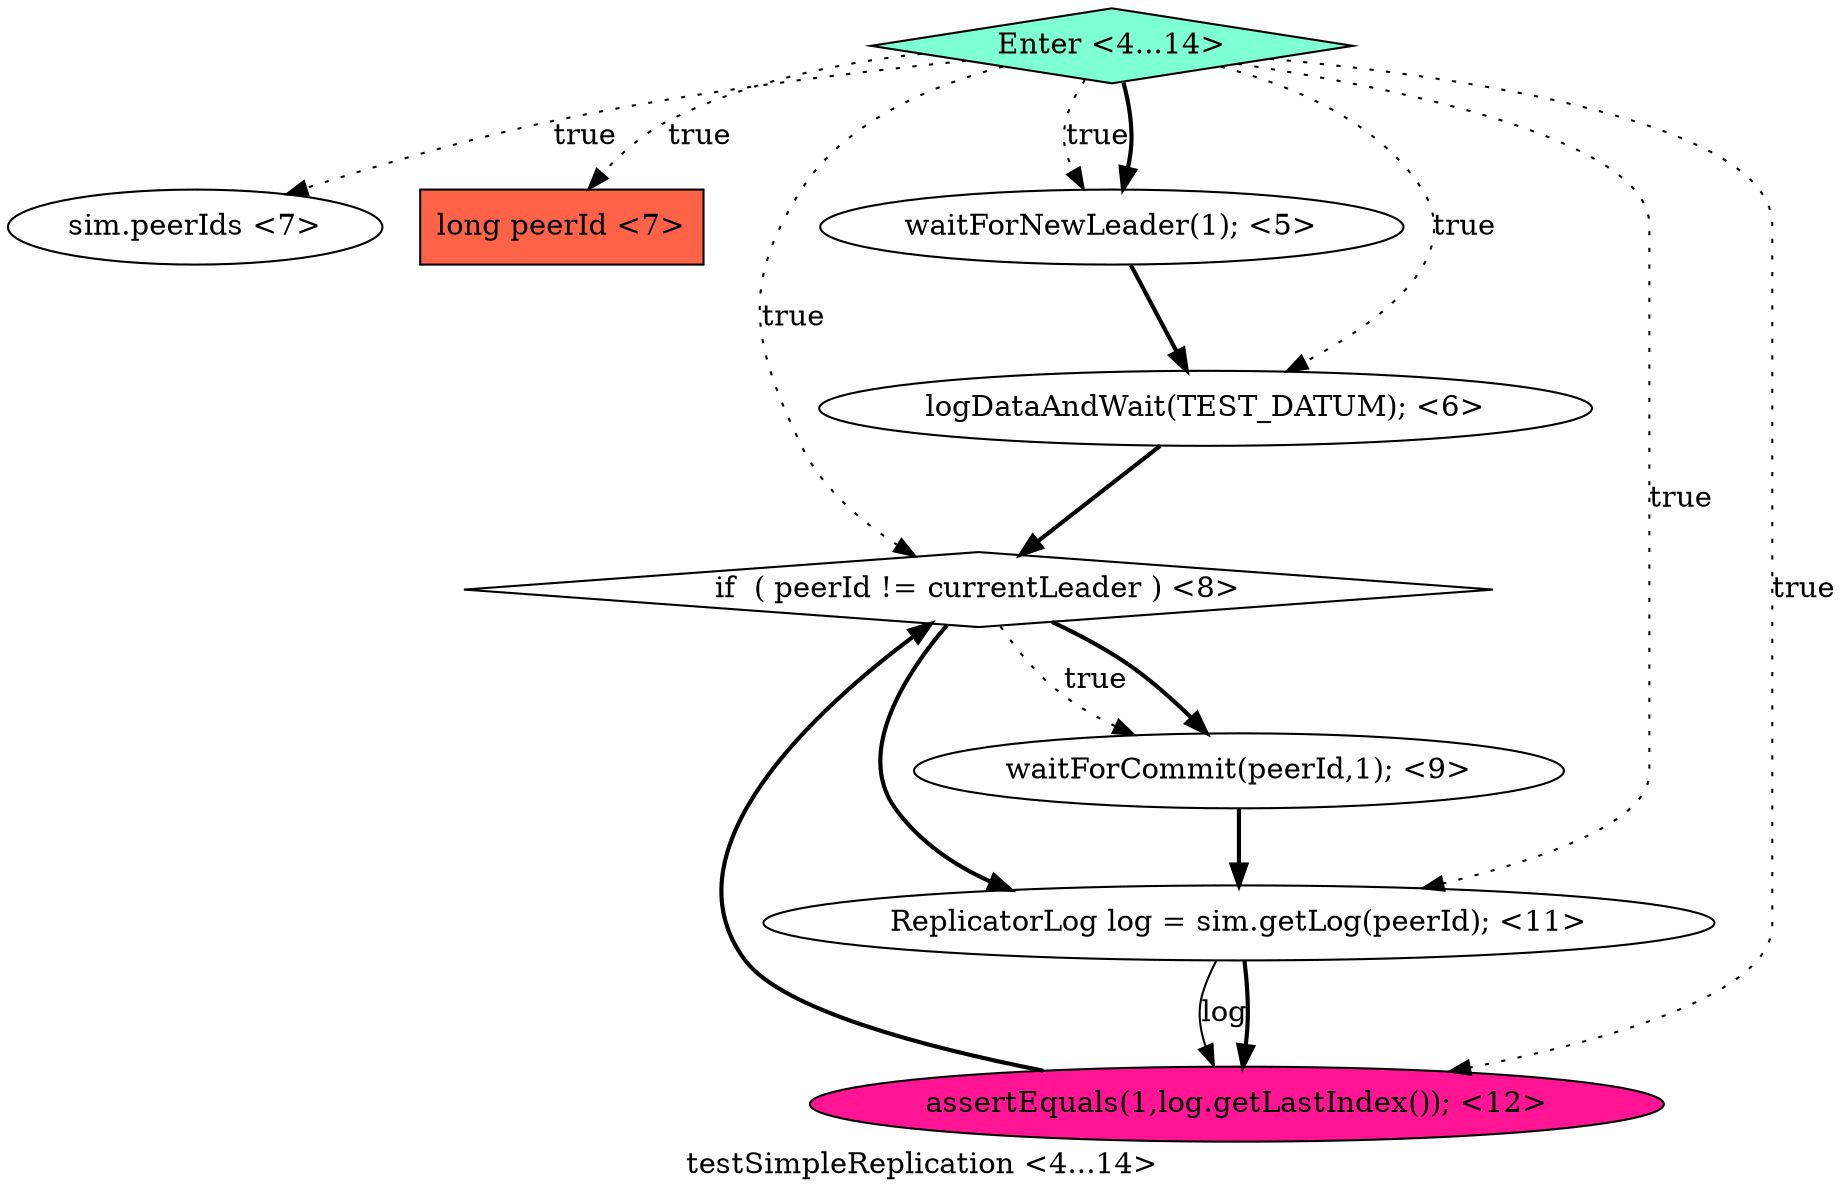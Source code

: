 digraph PDG {
label = "testSimpleReplication <4...14>";
0.8 [style = filled, label = "Enter <4...14>", fillcolor = aquamarine, shape = diamond];
0.3 [style = filled, label = "sim.peerIds <7>", fillcolor = white, shape = ellipse];
0.2 [style = filled, label = "long peerId <7>", fillcolor = tomato, shape = box];
0.0 [style = filled, label = "waitForNewLeader(1); <5>", fillcolor = white, shape = ellipse];
0.4 [style = filled, label = "if  ( peerId != currentLeader ) <8>", fillcolor = white, shape = diamond];
0.7 [style = filled, label = "assertEquals(1,log.getLastIndex()); <12>", fillcolor = deeppink, shape = ellipse];
0.1 [style = filled, label = "logDataAndWait(TEST_DATUM); <6>", fillcolor = white, shape = ellipse];
0.5 [style = filled, label = "waitForCommit(peerId,1); <9>", fillcolor = white, shape = ellipse];
0.6 [style = filled, label = "ReplicatorLog log = sim.getLog(peerId); <11>", fillcolor = white, shape = ellipse];
0.0 -> 0.1 [style = bold, label=""];
0.1 -> 0.4 [style = bold, label=""];
0.4 -> 0.5 [style = dotted, label="true"];
0.4 -> 0.5 [style = bold, label=""];
0.4 -> 0.6 [style = bold, label=""];
0.5 -> 0.6 [style = bold, label=""];
0.6 -> 0.7 [style = solid, label="log"];
0.6 -> 0.7 [style = bold, label=""];
0.7 -> 0.4 [style = bold, label=""];
0.8 -> 0.0 [style = dotted, label="true"];
0.8 -> 0.0 [style = bold, label=""];
0.8 -> 0.1 [style = dotted, label="true"];
0.8 -> 0.2 [style = dotted, label="true"];
0.8 -> 0.3 [style = dotted, label="true"];
0.8 -> 0.4 [style = dotted, label="true"];
0.8 -> 0.6 [style = dotted, label="true"];
0.8 -> 0.7 [style = dotted, label="true"];
}

